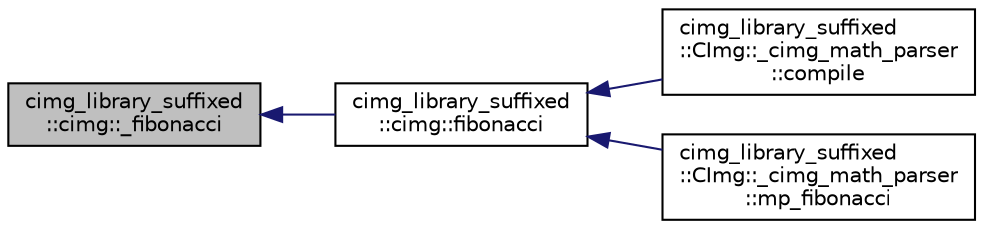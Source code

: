 digraph "cimg_library_suffixed::cimg::_fibonacci"
{
  edge [fontname="Helvetica",fontsize="10",labelfontname="Helvetica",labelfontsize="10"];
  node [fontname="Helvetica",fontsize="10",shape=record];
  rankdir="LR";
  Node176 [label="cimg_library_suffixed\l::cimg::_fibonacci",height=0.2,width=0.4,color="black", fillcolor="grey75", style="filled", fontcolor="black"];
  Node176 -> Node177 [dir="back",color="midnightblue",fontsize="10",style="solid",fontname="Helvetica"];
  Node177 [label="cimg_library_suffixed\l::cimg::fibonacci",height=0.2,width=0.4,color="black", fillcolor="white", style="filled",URL="$namespacecimg__library__suffixed_1_1cimg.html#aa9c0e571bc9644b4d838630f9a79534f",tooltip="Calculate fibonacci number. "];
  Node177 -> Node178 [dir="back",color="midnightblue",fontsize="10",style="solid",fontname="Helvetica"];
  Node178 [label="cimg_library_suffixed\l::CImg::_cimg_math_parser\l::compile",height=0.2,width=0.4,color="black", fillcolor="white", style="filled",URL="$structcimg__library__suffixed_1_1_c_img_1_1__cimg__math__parser.html#a318c44c5d1f4f0114355f37ace87a4ae"];
  Node177 -> Node179 [dir="back",color="midnightblue",fontsize="10",style="solid",fontname="Helvetica"];
  Node179 [label="cimg_library_suffixed\l::CImg::_cimg_math_parser\l::mp_fibonacci",height=0.2,width=0.4,color="black", fillcolor="white", style="filled",URL="$structcimg__library__suffixed_1_1_c_img_1_1__cimg__math__parser.html#a3921ade620d5dee6734c0b8cd586a1c4"];
}
